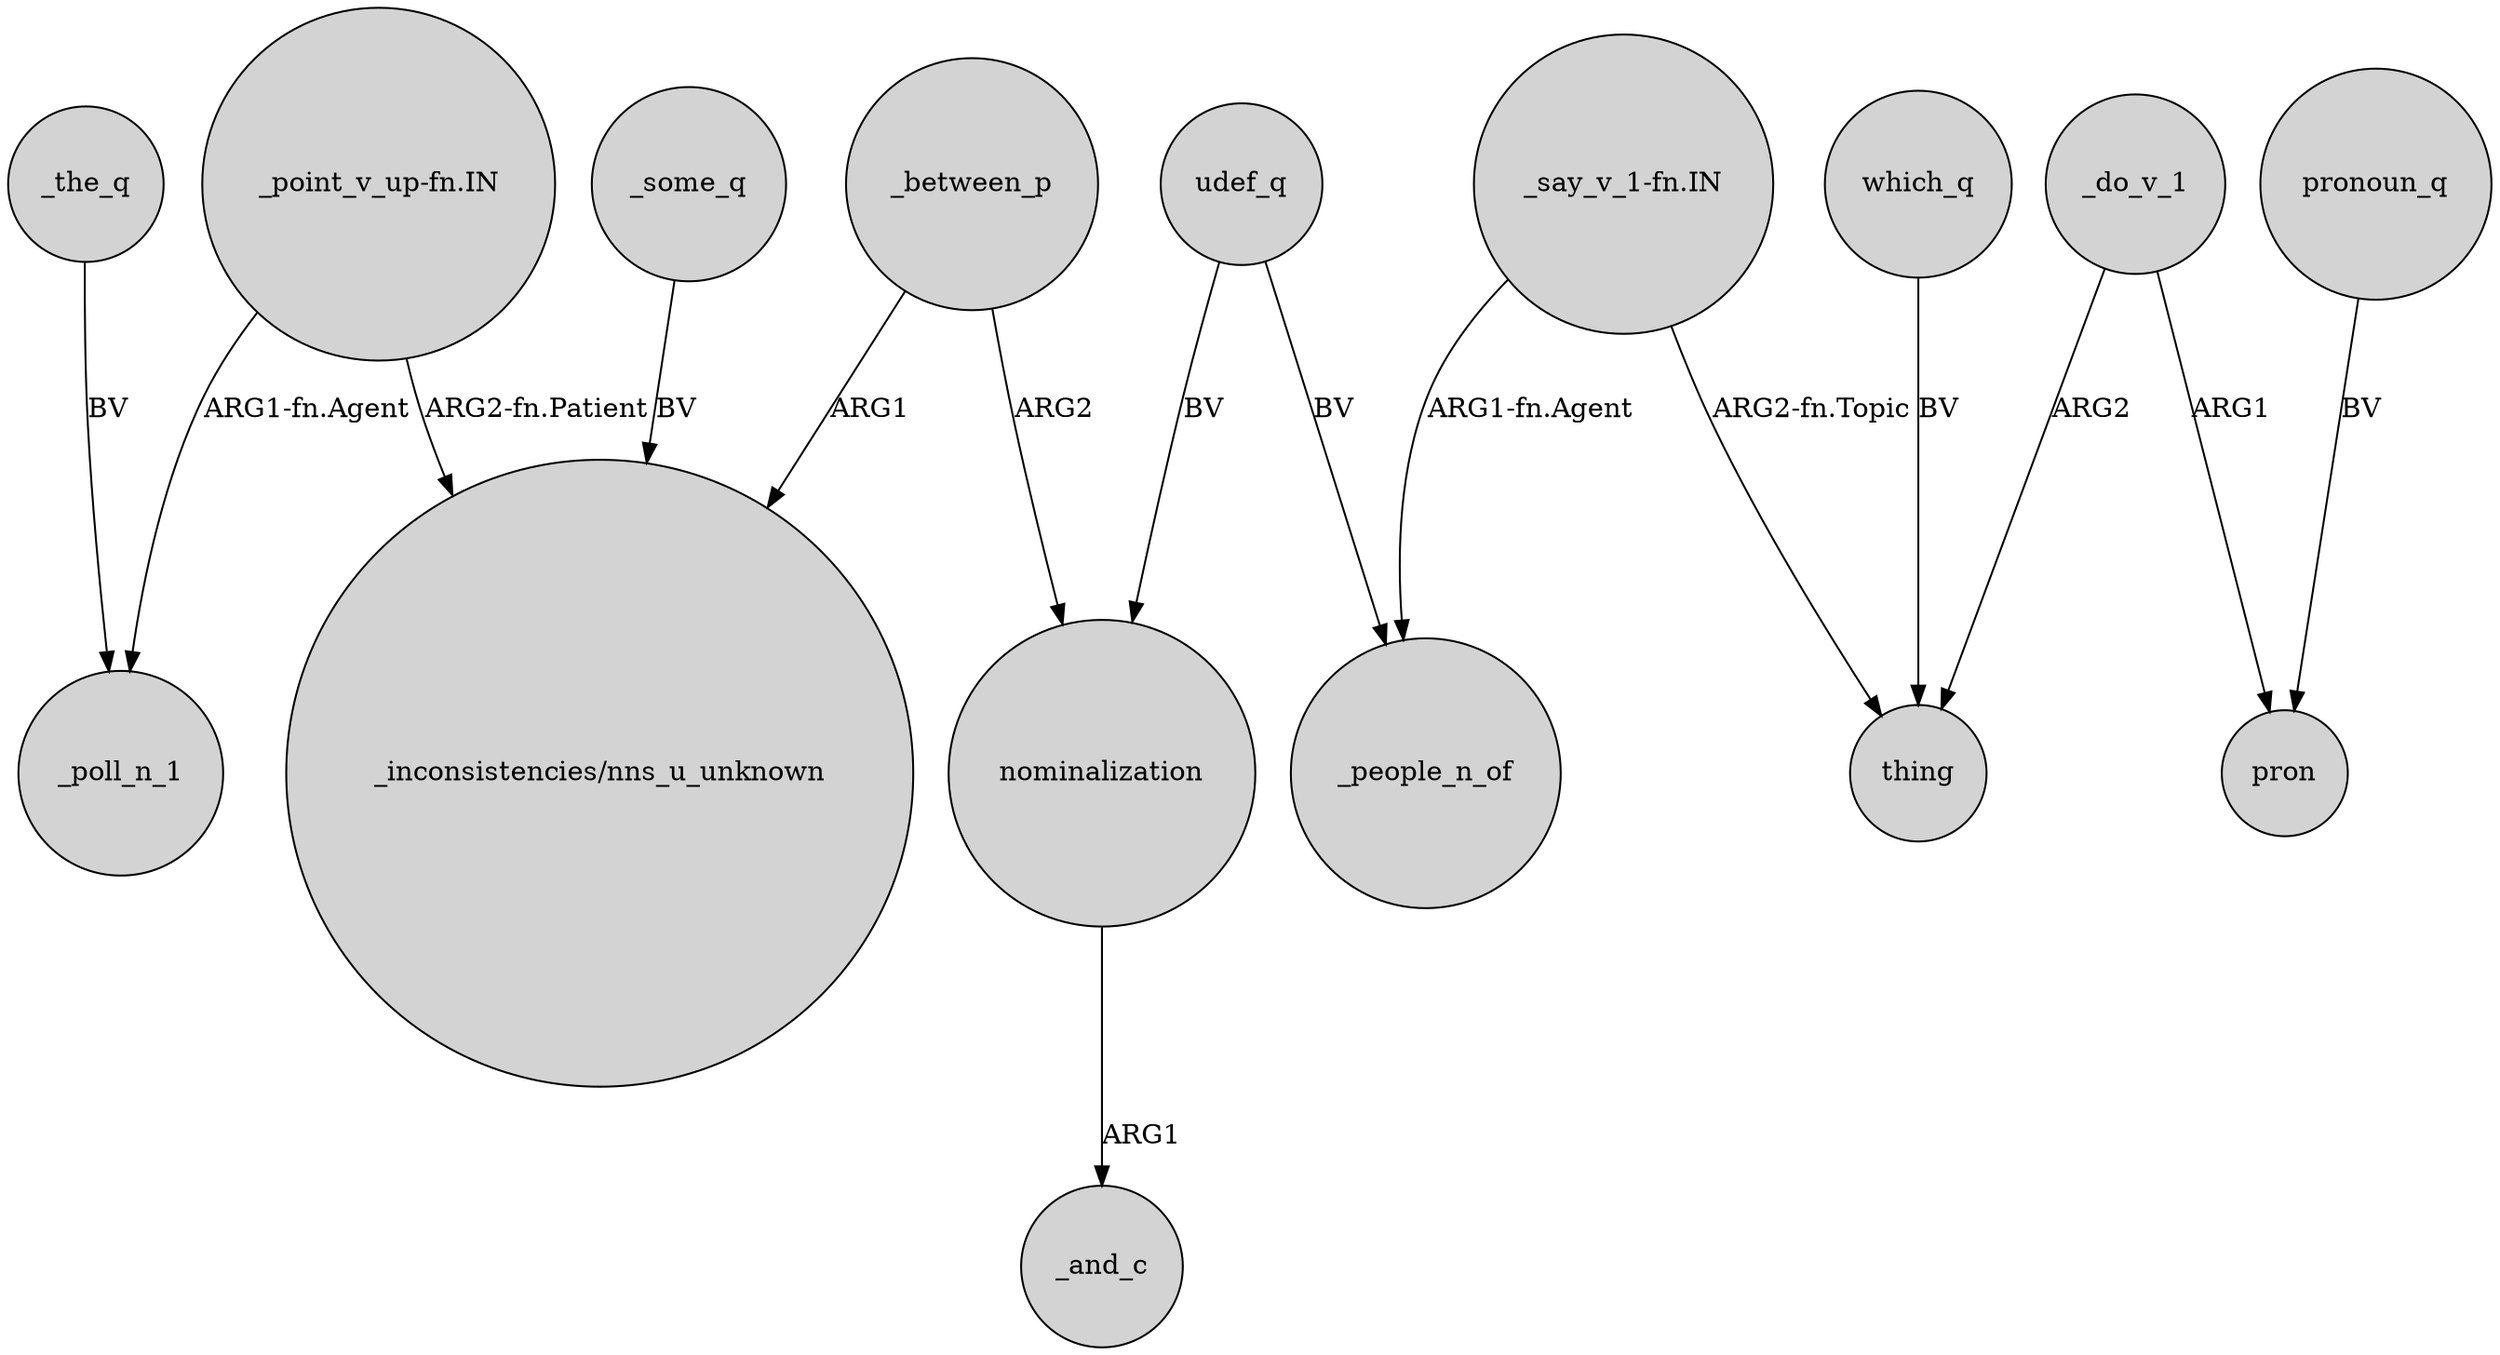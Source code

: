 digraph {
	node [shape=circle style=filled]
	"_point_v_up-fn.IN" -> _poll_n_1 [label="ARG1-fn.Agent"]
	_do_v_1 -> pron [label=ARG1]
	_do_v_1 -> thing [label=ARG2]
	_some_q -> "_inconsistencies/nns_u_unknown" [label=BV]
	_between_p -> "_inconsistencies/nns_u_unknown" [label=ARG1]
	_between_p -> nominalization [label=ARG2]
	"_say_v_1-fn.IN" -> thing [label="ARG2-fn.Topic"]
	pronoun_q -> pron [label=BV]
	udef_q -> nominalization [label=BV]
	_the_q -> _poll_n_1 [label=BV]
	nominalization -> _and_c [label=ARG1]
	"_point_v_up-fn.IN" -> "_inconsistencies/nns_u_unknown" [label="ARG2-fn.Patient"]
	"_say_v_1-fn.IN" -> _people_n_of [label="ARG1-fn.Agent"]
	which_q -> thing [label=BV]
	udef_q -> _people_n_of [label=BV]
}
